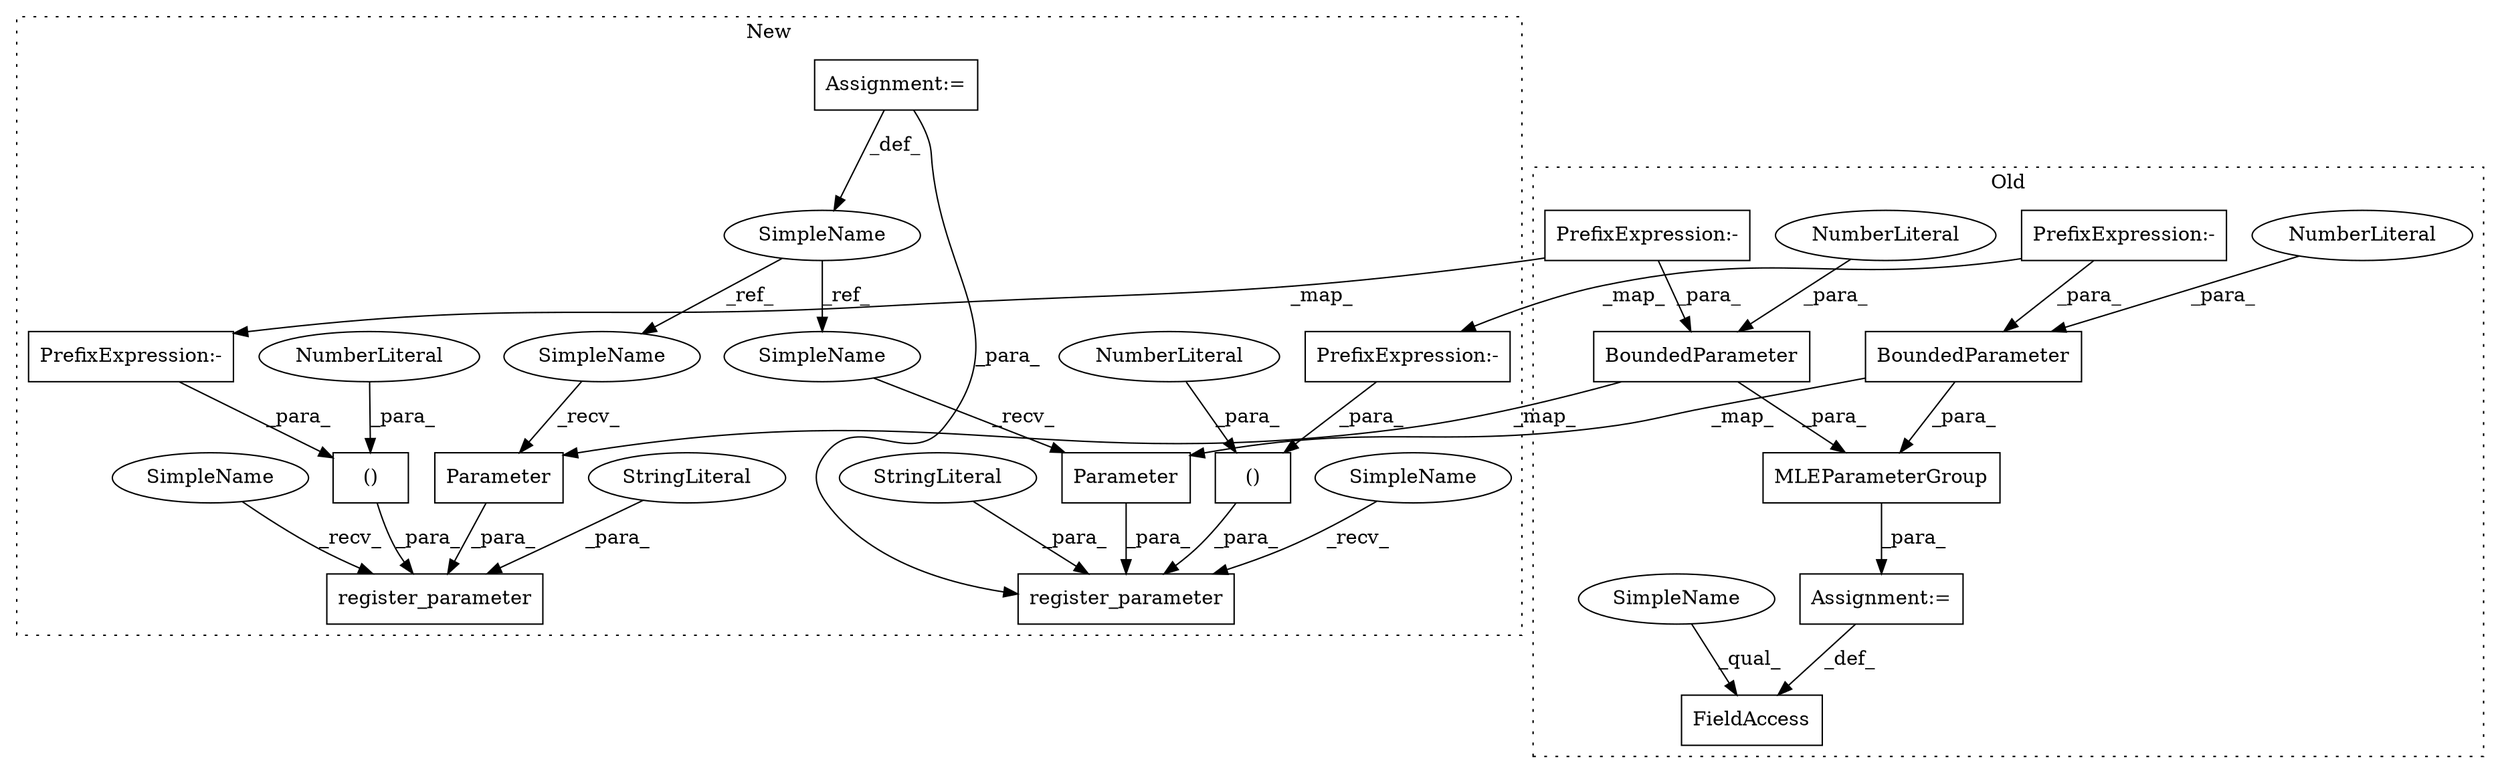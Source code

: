 digraph G {
subgraph cluster0 {
1 [label="MLEParameterGroup" a="32" s="1296,1505" l="18,1" shape="box"];
6 [label="BoundedParameter" a="32" s="1314,1350" l="17,1" shape="box"];
7 [label="NumberLiteral" a="34" s="1349" l="1" shape="ellipse"];
8 [label="FieldAccess" a="22" s="1278" l="17" shape="box"];
11 [label="Assignment:=" a="7" s="1295" l="1" shape="box"];
14 [label="BoundedParameter" a="32" s="1468,1504" l="17,1" shape="box"];
15 [label="NumberLiteral" a="34" s="1503" l="1" shape="ellipse"];
20 [label="PrefixExpression:-" a="38" s="1346" l="1" shape="box"];
22 [label="PrefixExpression:-" a="38" s="1500" l="1" shape="box"];
26 [label="SimpleName" a="42" s="1278" l="4" shape="ellipse"];
label = "Old";
style="dotted";
}
subgraph cluster1 {
2 [label="()" a="106" s="1310" l="16" shape="box"];
3 [label="NumberLiteral" a="34" s="1325" l="1" shape="ellipse"];
4 [label="register_parameter" a="32" s="1241,1326" l="19,2" shape="box"];
5 [label="Parameter" a="32" s="1279,1303" l="10,1" shape="box"];
9 [label="Assignment:=" a="7" s="1065" l="2" shape="box"];
10 [label="StringLiteral" a="45" s="1260" l="15" shape="ellipse"];
12 [label="SimpleName" a="42" s="1065" l="2" shape="ellipse"];
13 [label="Parameter" a="32" s="1669,1693" l="10,1" shape="box"];
16 [label="register_parameter" a="32" s="1631,1716" l="19,2" shape="box"];
17 [label="()" a="106" s="1700" l="16" shape="box"];
18 [label="NumberLiteral" a="34" s="1715" l="1" shape="ellipse"];
19 [label="StringLiteral" a="45" s="1650" l="15" shape="ellipse"];
21 [label="PrefixExpression:-" a="38" s="1310" l="1" shape="box"];
23 [label="PrefixExpression:-" a="38" s="1700" l="1" shape="box"];
24 [label="SimpleName" a="42" s="1666" l="2" shape="ellipse"];
25 [label="SimpleName" a="42" s="1276" l="2" shape="ellipse"];
27 [label="SimpleName" a="42" s="1626" l="4" shape="ellipse"];
28 [label="SimpleName" a="42" s="1236" l="4" shape="ellipse"];
label = "New";
style="dotted";
}
1 -> 11 [label="_para_"];
2 -> 4 [label="_para_"];
3 -> 2 [label="_para_"];
5 -> 4 [label="_para_"];
6 -> 1 [label="_para_"];
6 -> 5 [label="_map_"];
7 -> 6 [label="_para_"];
9 -> 12 [label="_def_"];
9 -> 16 [label="_para_"];
10 -> 4 [label="_para_"];
11 -> 8 [label="_def_"];
12 -> 24 [label="_ref_"];
12 -> 25 [label="_ref_"];
13 -> 16 [label="_para_"];
14 -> 1 [label="_para_"];
14 -> 13 [label="_map_"];
15 -> 14 [label="_para_"];
17 -> 16 [label="_para_"];
18 -> 17 [label="_para_"];
19 -> 16 [label="_para_"];
20 -> 6 [label="_para_"];
20 -> 21 [label="_map_"];
21 -> 2 [label="_para_"];
22 -> 23 [label="_map_"];
22 -> 14 [label="_para_"];
23 -> 17 [label="_para_"];
24 -> 13 [label="_recv_"];
25 -> 5 [label="_recv_"];
26 -> 8 [label="_qual_"];
27 -> 16 [label="_recv_"];
28 -> 4 [label="_recv_"];
}